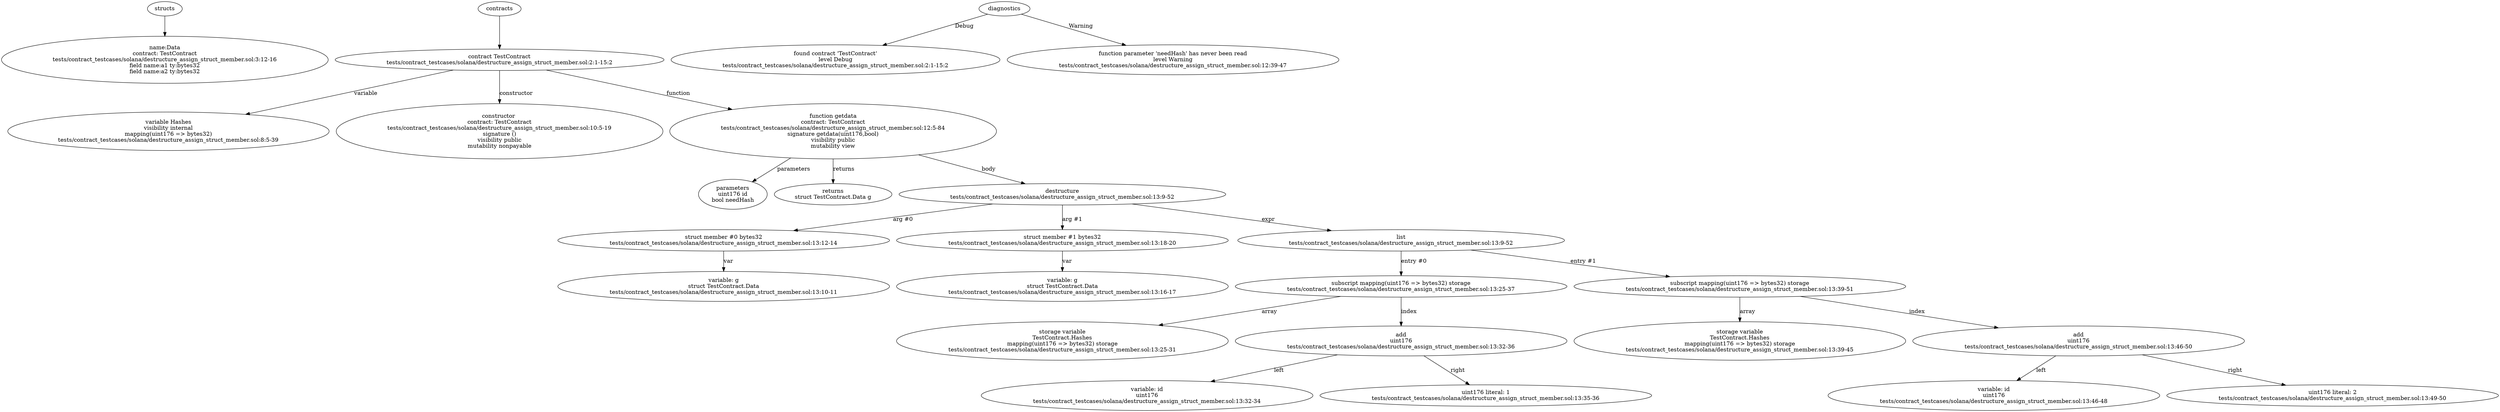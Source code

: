 strict digraph "tests/contract_testcases/solana/destructure_assign_struct_member.sol" {
	Data [label="name:Data\ncontract: TestContract\ntests/contract_testcases/solana/destructure_assign_struct_member.sol:3:12-16\nfield name:a1 ty:bytes32\nfield name:a2 ty:bytes32"]
	contract [label="contract TestContract\ntests/contract_testcases/solana/destructure_assign_struct_member.sol:2:1-15:2"]
	var [label="variable Hashes\nvisibility internal\nmapping(uint176 => bytes32)\ntests/contract_testcases/solana/destructure_assign_struct_member.sol:8:5-39"]
	node_5 [label="constructor \ncontract: TestContract\ntests/contract_testcases/solana/destructure_assign_struct_member.sol:10:5-19\nsignature ()\nvisibility public\nmutability nonpayable"]
	getdata [label="function getdata\ncontract: TestContract\ntests/contract_testcases/solana/destructure_assign_struct_member.sol:12:5-84\nsignature getdata(uint176,bool)\nvisibility public\nmutability view"]
	parameters [label="parameters\nuint176 id\nbool needHash"]
	returns [label="returns\nstruct TestContract.Data g"]
	destructure [label="destructure\ntests/contract_testcases/solana/destructure_assign_struct_member.sol:13:9-52"]
	structmember [label="struct member #0 bytes32\ntests/contract_testcases/solana/destructure_assign_struct_member.sol:13:12-14"]
	variable [label="variable: g\nstruct TestContract.Data\ntests/contract_testcases/solana/destructure_assign_struct_member.sol:13:10-11"]
	structmember_12 [label="struct member #1 bytes32\ntests/contract_testcases/solana/destructure_assign_struct_member.sol:13:18-20"]
	variable_13 [label="variable: g\nstruct TestContract.Data\ntests/contract_testcases/solana/destructure_assign_struct_member.sol:13:16-17"]
	list [label="list\ntests/contract_testcases/solana/destructure_assign_struct_member.sol:13:9-52"]
	subscript [label="subscript mapping(uint176 => bytes32) storage\ntests/contract_testcases/solana/destructure_assign_struct_member.sol:13:25-37"]
	storage_var [label="storage variable\nTestContract.Hashes\nmapping(uint176 => bytes32) storage\ntests/contract_testcases/solana/destructure_assign_struct_member.sol:13:25-31"]
	add [label="add\nuint176\ntests/contract_testcases/solana/destructure_assign_struct_member.sol:13:32-36"]
	variable_18 [label="variable: id\nuint176\ntests/contract_testcases/solana/destructure_assign_struct_member.sol:13:32-34"]
	number_literal [label="uint176 literal: 1\ntests/contract_testcases/solana/destructure_assign_struct_member.sol:13:35-36"]
	subscript_20 [label="subscript mapping(uint176 => bytes32) storage\ntests/contract_testcases/solana/destructure_assign_struct_member.sol:13:39-51"]
	storage_var_21 [label="storage variable\nTestContract.Hashes\nmapping(uint176 => bytes32) storage\ntests/contract_testcases/solana/destructure_assign_struct_member.sol:13:39-45"]
	add_22 [label="add\nuint176\ntests/contract_testcases/solana/destructure_assign_struct_member.sol:13:46-50"]
	variable_23 [label="variable: id\nuint176\ntests/contract_testcases/solana/destructure_assign_struct_member.sol:13:46-48"]
	number_literal_24 [label="uint176 literal: 2\ntests/contract_testcases/solana/destructure_assign_struct_member.sol:13:49-50"]
	diagnostic [label="found contract 'TestContract'\nlevel Debug\ntests/contract_testcases/solana/destructure_assign_struct_member.sol:2:1-15:2"]
	diagnostic_27 [label="function parameter 'needHash' has never been read\nlevel Warning\ntests/contract_testcases/solana/destructure_assign_struct_member.sol:12:39-47"]
	structs -> Data
	contracts -> contract
	contract -> var [label="variable"]
	contract -> node_5 [label="constructor"]
	contract -> getdata [label="function"]
	getdata -> parameters [label="parameters"]
	getdata -> returns [label="returns"]
	getdata -> destructure [label="body"]
	destructure -> structmember [label="arg #0"]
	structmember -> variable [label="var"]
	destructure -> structmember_12 [label="arg #1"]
	structmember_12 -> variable_13 [label="var"]
	destructure -> list [label="expr"]
	list -> subscript [label="entry #0"]
	subscript -> storage_var [label="array"]
	subscript -> add [label="index"]
	add -> variable_18 [label="left"]
	add -> number_literal [label="right"]
	list -> subscript_20 [label="entry #1"]
	subscript_20 -> storage_var_21 [label="array"]
	subscript_20 -> add_22 [label="index"]
	add_22 -> variable_23 [label="left"]
	add_22 -> number_literal_24 [label="right"]
	diagnostics -> diagnostic [label="Debug"]
	diagnostics -> diagnostic_27 [label="Warning"]
}
